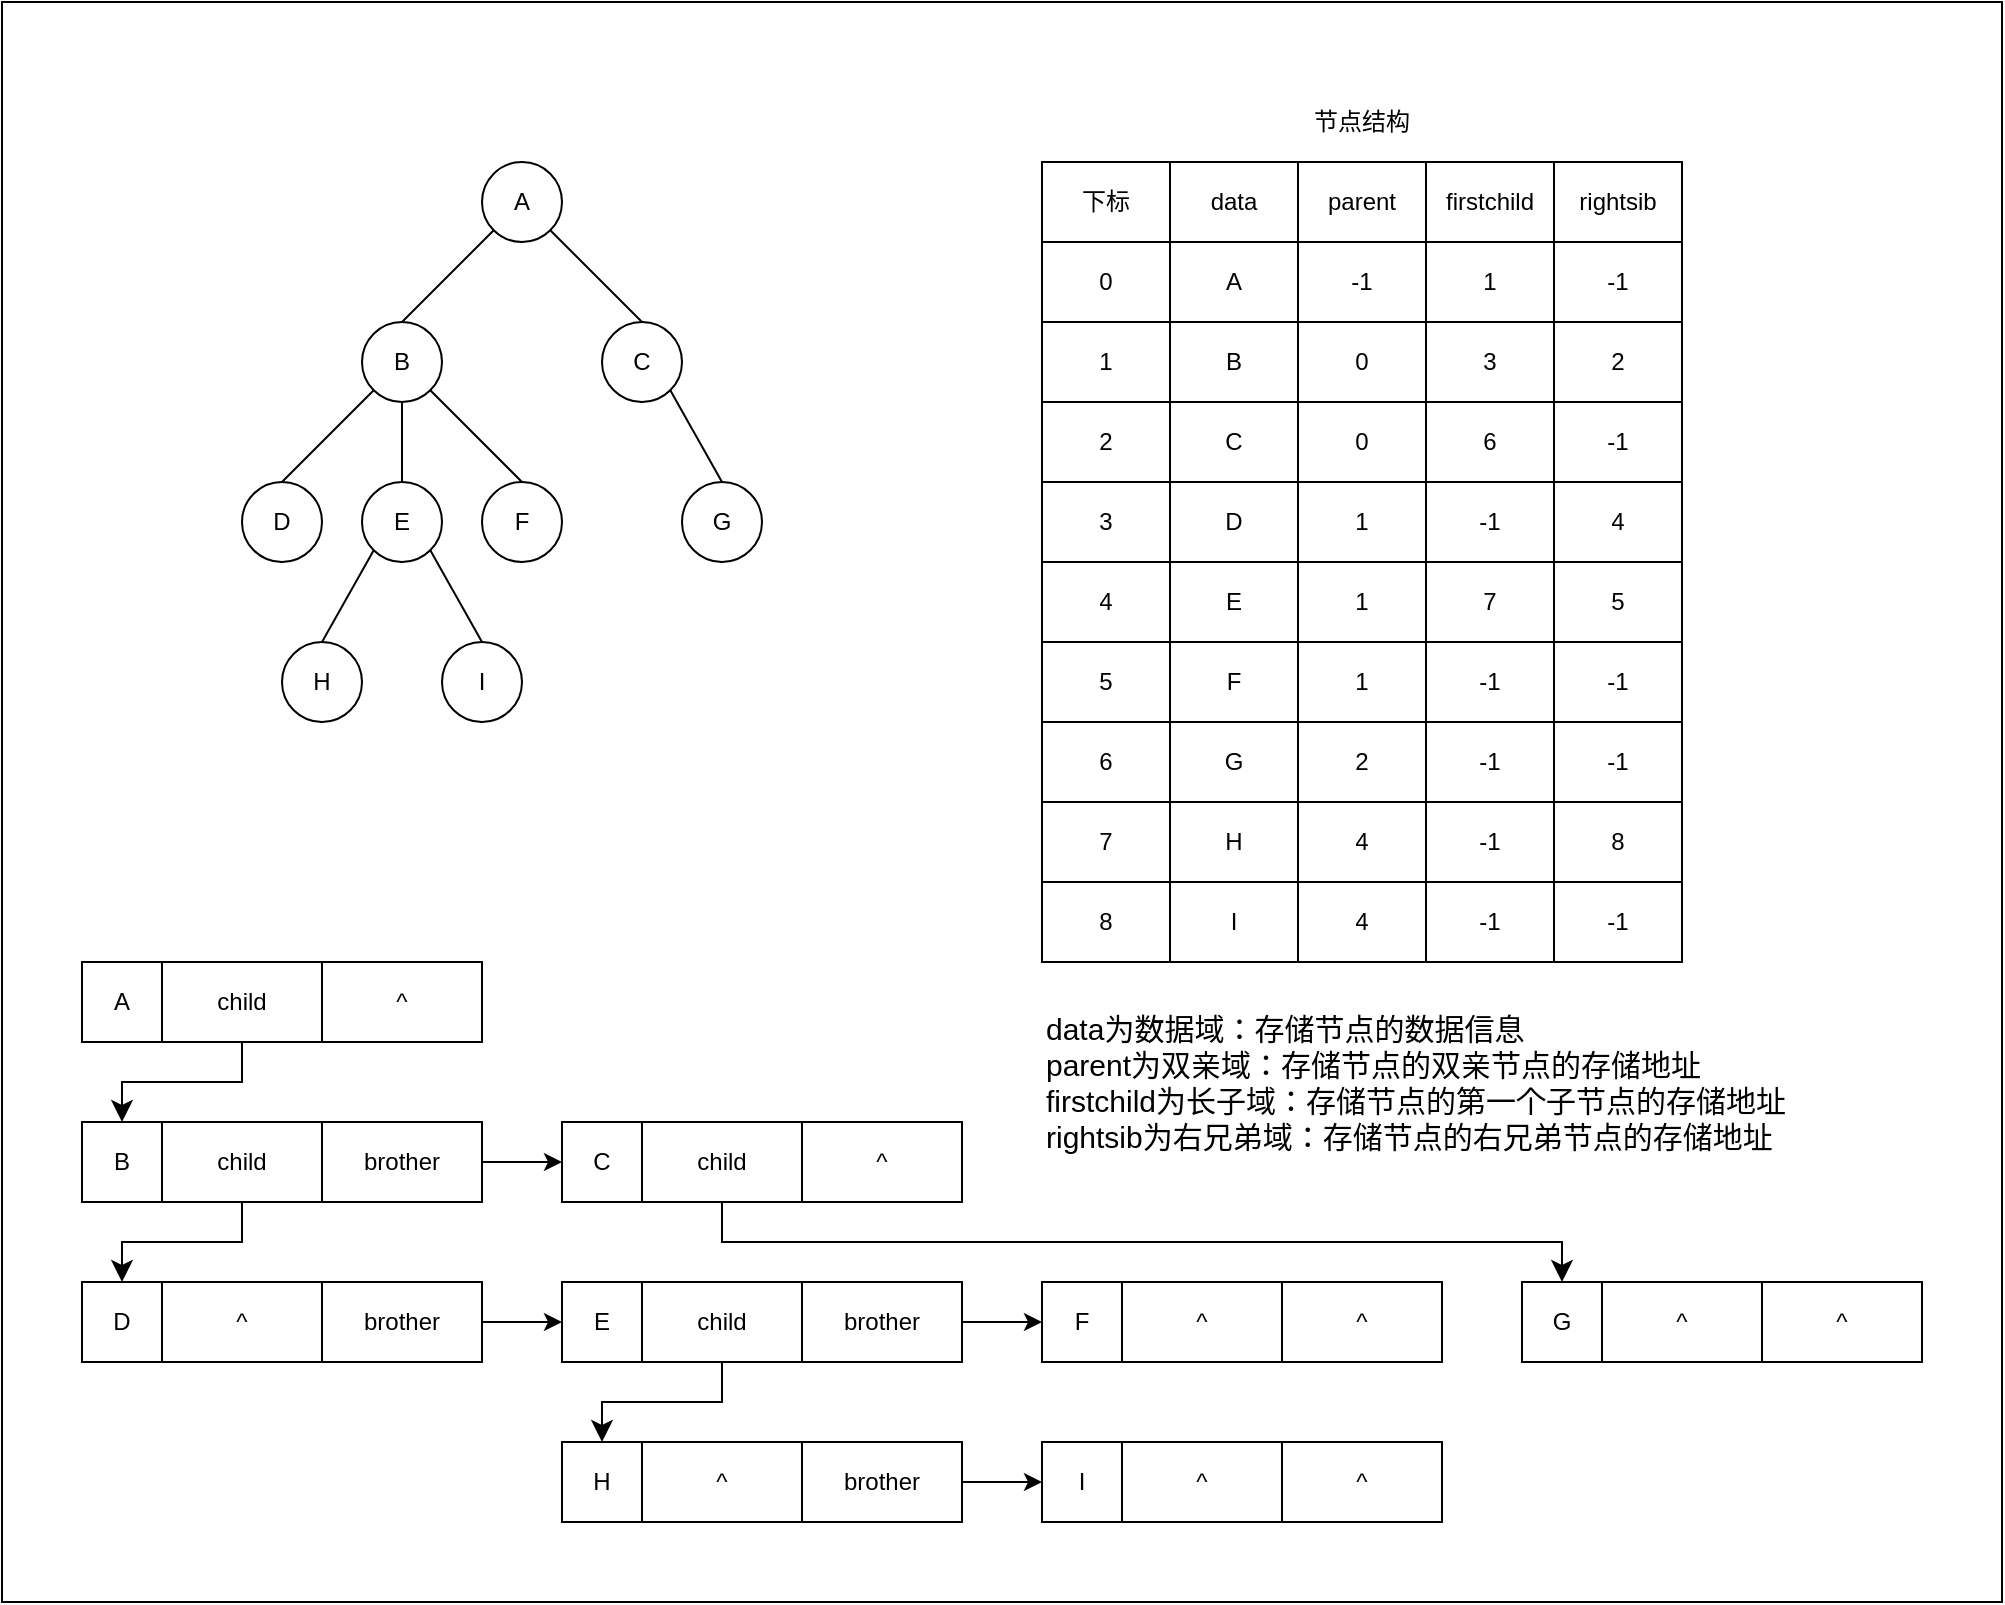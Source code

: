 <mxfile>
    <diagram id="U64DiW6BehQ8CNbcNM8x" name="第 1 页">
        <mxGraphModel dx="1379" dy="964" grid="1" gridSize="10" guides="1" tooltips="1" connect="1" arrows="1" fold="1" page="1" pageScale="1" pageWidth="1169" pageHeight="827" math="0" shadow="0">
            <root>
                <mxCell id="0"/>
                <mxCell id="1" parent="0"/>
                <mxCell id="193" value="" style="rounded=0;whiteSpace=wrap;html=1;fontSize=15;" vertex="1" parent="1">
                    <mxGeometry x="40" y="40" width="1000" height="800" as="geometry"/>
                </mxCell>
                <mxCell id="2" value="A" style="ellipse;whiteSpace=wrap;html=1;aspect=fixed;" vertex="1" parent="1">
                    <mxGeometry x="280" y="120" width="40" height="40" as="geometry"/>
                </mxCell>
                <mxCell id="3" value="B" style="ellipse;whiteSpace=wrap;html=1;aspect=fixed;" vertex="1" parent="1">
                    <mxGeometry x="220" y="200" width="40" height="40" as="geometry"/>
                </mxCell>
                <mxCell id="4" value="C" style="ellipse;whiteSpace=wrap;html=1;aspect=fixed;" vertex="1" parent="1">
                    <mxGeometry x="340" y="200" width="40" height="40" as="geometry"/>
                </mxCell>
                <mxCell id="5" value="G" style="ellipse;whiteSpace=wrap;html=1;aspect=fixed;" vertex="1" parent="1">
                    <mxGeometry x="380" y="280" width="40" height="40" as="geometry"/>
                </mxCell>
                <mxCell id="6" value="D" style="ellipse;whiteSpace=wrap;html=1;aspect=fixed;" vertex="1" parent="1">
                    <mxGeometry x="160" y="280" width="40" height="40" as="geometry"/>
                </mxCell>
                <mxCell id="7" value="E" style="ellipse;whiteSpace=wrap;html=1;aspect=fixed;" vertex="1" parent="1">
                    <mxGeometry x="220" y="280" width="40" height="40" as="geometry"/>
                </mxCell>
                <mxCell id="8" value="F" style="ellipse;whiteSpace=wrap;html=1;aspect=fixed;" vertex="1" parent="1">
                    <mxGeometry x="280" y="280" width="40" height="40" as="geometry"/>
                </mxCell>
                <mxCell id="9" value="H" style="ellipse;whiteSpace=wrap;html=1;aspect=fixed;" vertex="1" parent="1">
                    <mxGeometry x="180" y="360" width="40" height="40" as="geometry"/>
                </mxCell>
                <mxCell id="10" value="I" style="ellipse;whiteSpace=wrap;html=1;aspect=fixed;" vertex="1" parent="1">
                    <mxGeometry x="260" y="360" width="40" height="40" as="geometry"/>
                </mxCell>
                <mxCell id="11" value="" style="endArrow=none;html=1;entryX=0;entryY=1;entryDx=0;entryDy=0;exitX=0.5;exitY=0;exitDx=0;exitDy=0;" edge="1" parent="1" source="3" target="2">
                    <mxGeometry width="50" height="50" relative="1" as="geometry">
                        <mxPoint x="160" y="230" as="sourcePoint"/>
                        <mxPoint x="210" y="180" as="targetPoint"/>
                    </mxGeometry>
                </mxCell>
                <mxCell id="12" value="" style="endArrow=none;html=1;entryX=1;entryY=1;entryDx=0;entryDy=0;exitX=0.5;exitY=0;exitDx=0;exitDy=0;" edge="1" parent="1" source="4" target="2">
                    <mxGeometry width="50" height="50" relative="1" as="geometry">
                        <mxPoint x="400" y="240" as="sourcePoint"/>
                        <mxPoint x="450" y="190" as="targetPoint"/>
                    </mxGeometry>
                </mxCell>
                <mxCell id="13" value="" style="endArrow=none;html=1;entryX=0;entryY=1;entryDx=0;entryDy=0;exitX=0.5;exitY=0;exitDx=0;exitDy=0;" edge="1" parent="1" source="6" target="3">
                    <mxGeometry width="50" height="50" relative="1" as="geometry">
                        <mxPoint x="130" y="300" as="sourcePoint"/>
                        <mxPoint x="180" y="250" as="targetPoint"/>
                    </mxGeometry>
                </mxCell>
                <mxCell id="14" value="" style="endArrow=none;html=1;entryX=1;entryY=1;entryDx=0;entryDy=0;exitX=0.5;exitY=0;exitDx=0;exitDy=0;" edge="1" parent="1" source="8" target="3">
                    <mxGeometry width="50" height="50" relative="1" as="geometry">
                        <mxPoint x="360" y="450" as="sourcePoint"/>
                        <mxPoint x="410" y="400" as="targetPoint"/>
                    </mxGeometry>
                </mxCell>
                <mxCell id="15" value="" style="endArrow=none;html=1;entryX=0.5;entryY=1;entryDx=0;entryDy=0;exitX=0.5;exitY=0;exitDx=0;exitDy=0;" edge="1" parent="1" source="7" target="3">
                    <mxGeometry width="50" height="50" relative="1" as="geometry">
                        <mxPoint x="140" y="450" as="sourcePoint"/>
                        <mxPoint x="190" y="400" as="targetPoint"/>
                    </mxGeometry>
                </mxCell>
                <mxCell id="16" value="" style="endArrow=none;html=1;entryX=1;entryY=1;entryDx=0;entryDy=0;exitX=0.5;exitY=0;exitDx=0;exitDy=0;" edge="1" parent="1" source="5" target="4">
                    <mxGeometry width="50" height="50" relative="1" as="geometry">
                        <mxPoint x="390" y="440" as="sourcePoint"/>
                        <mxPoint x="440" y="390" as="targetPoint"/>
                    </mxGeometry>
                </mxCell>
                <mxCell id="17" value="" style="endArrow=none;html=1;entryX=0;entryY=1;entryDx=0;entryDy=0;exitX=0.5;exitY=0;exitDx=0;exitDy=0;" edge="1" parent="1" source="9" target="7">
                    <mxGeometry width="50" height="50" relative="1" as="geometry">
                        <mxPoint x="150" y="500" as="sourcePoint"/>
                        <mxPoint x="200" y="450" as="targetPoint"/>
                    </mxGeometry>
                </mxCell>
                <mxCell id="18" value="" style="endArrow=none;html=1;entryX=1;entryY=1;entryDx=0;entryDy=0;exitX=0.5;exitY=0;exitDx=0;exitDy=0;" edge="1" parent="1" source="10" target="7">
                    <mxGeometry width="50" height="50" relative="1" as="geometry">
                        <mxPoint x="280" y="470" as="sourcePoint"/>
                        <mxPoint x="330" y="420" as="targetPoint"/>
                    </mxGeometry>
                </mxCell>
                <mxCell id="22" value="" style="group" vertex="1" connectable="0" parent="1">
                    <mxGeometry x="80" y="520" width="200" height="40" as="geometry"/>
                </mxCell>
                <mxCell id="19" value="A" style="whiteSpace=wrap;html=1;aspect=fixed;" vertex="1" parent="22">
                    <mxGeometry width="40" height="40" as="geometry"/>
                </mxCell>
                <mxCell id="20" value="child" style="rounded=0;whiteSpace=wrap;html=1;" vertex="1" parent="22">
                    <mxGeometry x="40" width="80" height="40" as="geometry"/>
                </mxCell>
                <mxCell id="21" value="^" style="rounded=0;whiteSpace=wrap;html=1;" vertex="1" parent="22">
                    <mxGeometry x="120" width="80" height="40" as="geometry"/>
                </mxCell>
                <mxCell id="55" value="" style="group" vertex="1" connectable="0" parent="1">
                    <mxGeometry x="80" y="600" width="200" height="40" as="geometry"/>
                </mxCell>
                <mxCell id="56" value="B" style="whiteSpace=wrap;html=1;aspect=fixed;" vertex="1" parent="55">
                    <mxGeometry width="40" height="40" as="geometry"/>
                </mxCell>
                <mxCell id="57" value="child" style="rounded=0;whiteSpace=wrap;html=1;" vertex="1" parent="55">
                    <mxGeometry x="40" width="80" height="40" as="geometry"/>
                </mxCell>
                <mxCell id="58" value="brother" style="rounded=0;whiteSpace=wrap;html=1;" vertex="1" parent="55">
                    <mxGeometry x="120" width="80" height="40" as="geometry"/>
                </mxCell>
                <mxCell id="59" value="" style="group" vertex="1" connectable="0" parent="1">
                    <mxGeometry x="80" y="680" width="200" height="40" as="geometry"/>
                </mxCell>
                <mxCell id="60" value="D" style="whiteSpace=wrap;html=1;aspect=fixed;" vertex="1" parent="59">
                    <mxGeometry width="40" height="40" as="geometry"/>
                </mxCell>
                <mxCell id="61" value="^" style="rounded=0;whiteSpace=wrap;html=1;" vertex="1" parent="59">
                    <mxGeometry x="40" width="80" height="40" as="geometry"/>
                </mxCell>
                <mxCell id="62" value="brother" style="rounded=0;whiteSpace=wrap;html=1;" vertex="1" parent="59">
                    <mxGeometry x="120" width="80" height="40" as="geometry"/>
                </mxCell>
                <mxCell id="63" value="" style="group" vertex="1" connectable="0" parent="1">
                    <mxGeometry x="320" y="600" width="200" height="40" as="geometry"/>
                </mxCell>
                <mxCell id="64" value="C" style="whiteSpace=wrap;html=1;aspect=fixed;" vertex="1" parent="63">
                    <mxGeometry width="40" height="40" as="geometry"/>
                </mxCell>
                <mxCell id="65" value="child" style="rounded=0;whiteSpace=wrap;html=1;" vertex="1" parent="63">
                    <mxGeometry x="40" width="80" height="40" as="geometry"/>
                </mxCell>
                <mxCell id="66" value="^" style="rounded=0;whiteSpace=wrap;html=1;" vertex="1" parent="63">
                    <mxGeometry x="120" width="80" height="40" as="geometry"/>
                </mxCell>
                <mxCell id="67" value="" style="group" vertex="1" connectable="0" parent="1">
                    <mxGeometry x="320" y="680" width="200" height="40" as="geometry"/>
                </mxCell>
                <mxCell id="68" value="E" style="whiteSpace=wrap;html=1;aspect=fixed;" vertex="1" parent="67">
                    <mxGeometry width="40" height="40" as="geometry"/>
                </mxCell>
                <mxCell id="69" value="child" style="rounded=0;whiteSpace=wrap;html=1;" vertex="1" parent="67">
                    <mxGeometry x="40" width="80" height="40" as="geometry"/>
                </mxCell>
                <mxCell id="70" value="brother" style="rounded=0;whiteSpace=wrap;html=1;" vertex="1" parent="67">
                    <mxGeometry x="120" width="80" height="40" as="geometry"/>
                </mxCell>
                <mxCell id="71" value="" style="group" vertex="1" connectable="0" parent="1">
                    <mxGeometry x="320" y="760" width="200" height="40" as="geometry"/>
                </mxCell>
                <mxCell id="72" value="H" style="whiteSpace=wrap;html=1;aspect=fixed;" vertex="1" parent="71">
                    <mxGeometry width="40" height="40" as="geometry"/>
                </mxCell>
                <mxCell id="73" value="^" style="rounded=0;whiteSpace=wrap;html=1;" vertex="1" parent="71">
                    <mxGeometry x="40" width="80" height="40" as="geometry"/>
                </mxCell>
                <mxCell id="74" value="brother" style="rounded=0;whiteSpace=wrap;html=1;" vertex="1" parent="71">
                    <mxGeometry x="120" width="80" height="40" as="geometry"/>
                </mxCell>
                <mxCell id="75" value="" style="group" vertex="1" connectable="0" parent="1">
                    <mxGeometry x="560" y="680" width="200" height="40" as="geometry"/>
                </mxCell>
                <mxCell id="76" value="F" style="whiteSpace=wrap;html=1;aspect=fixed;" vertex="1" parent="75">
                    <mxGeometry width="40" height="40" as="geometry"/>
                </mxCell>
                <mxCell id="77" value="^" style="rounded=0;whiteSpace=wrap;html=1;" vertex="1" parent="75">
                    <mxGeometry x="40" width="80" height="40" as="geometry"/>
                </mxCell>
                <mxCell id="78" value="^" style="rounded=0;whiteSpace=wrap;html=1;" vertex="1" parent="75">
                    <mxGeometry x="120" width="80" height="40" as="geometry"/>
                </mxCell>
                <mxCell id="79" value="" style="group" vertex="1" connectable="0" parent="1">
                    <mxGeometry x="560" y="760" width="200" height="40" as="geometry"/>
                </mxCell>
                <mxCell id="80" value="I" style="whiteSpace=wrap;html=1;aspect=fixed;" vertex="1" parent="79">
                    <mxGeometry width="40" height="40" as="geometry"/>
                </mxCell>
                <mxCell id="81" value="^" style="rounded=0;whiteSpace=wrap;html=1;" vertex="1" parent="79">
                    <mxGeometry x="40" width="80" height="40" as="geometry"/>
                </mxCell>
                <mxCell id="82" value="^" style="rounded=0;whiteSpace=wrap;html=1;" vertex="1" parent="79">
                    <mxGeometry x="120" width="80" height="40" as="geometry"/>
                </mxCell>
                <mxCell id="83" value="" style="group" vertex="1" connectable="0" parent="1">
                    <mxGeometry x="800" y="680" width="200" height="40" as="geometry"/>
                </mxCell>
                <mxCell id="84" value="G" style="whiteSpace=wrap;html=1;aspect=fixed;" vertex="1" parent="83">
                    <mxGeometry width="40" height="40" as="geometry"/>
                </mxCell>
                <mxCell id="85" value="^" style="rounded=0;whiteSpace=wrap;html=1;" vertex="1" parent="83">
                    <mxGeometry x="40" width="80" height="40" as="geometry"/>
                </mxCell>
                <mxCell id="86" value="^" style="rounded=0;whiteSpace=wrap;html=1;" vertex="1" parent="83">
                    <mxGeometry x="120" width="80" height="40" as="geometry"/>
                </mxCell>
                <mxCell id="89" value="" style="endArrow=classic;html=1;exitX=1;exitY=0.5;exitDx=0;exitDy=0;entryX=0;entryY=0.5;entryDx=0;entryDy=0;" edge="1" parent="1" source="58" target="64">
                    <mxGeometry width="50" height="50" relative="1" as="geometry">
                        <mxPoint x="230" y="880" as="sourcePoint"/>
                        <mxPoint x="280" y="830" as="targetPoint"/>
                    </mxGeometry>
                </mxCell>
                <mxCell id="90" value="" style="endArrow=classic;html=1;exitX=1;exitY=0.5;exitDx=0;exitDy=0;entryX=0;entryY=0.5;entryDx=0;entryDy=0;" edge="1" parent="1" source="62" target="68">
                    <mxGeometry width="50" height="50" relative="1" as="geometry">
                        <mxPoint x="250" y="840" as="sourcePoint"/>
                        <mxPoint x="300" y="790" as="targetPoint"/>
                    </mxGeometry>
                </mxCell>
                <mxCell id="93" value="" style="endArrow=classic;html=1;exitX=1;exitY=0.5;exitDx=0;exitDy=0;entryX=0;entryY=0.5;entryDx=0;entryDy=0;" edge="1" parent="1" source="74" target="80">
                    <mxGeometry width="50" height="50" relative="1" as="geometry">
                        <mxPoint x="530" y="900" as="sourcePoint"/>
                        <mxPoint x="580" y="850" as="targetPoint"/>
                    </mxGeometry>
                </mxCell>
                <mxCell id="94" value="" style="edgeStyle=elbowEdgeStyle;elbow=vertical;endArrow=classic;html=1;curved=0;rounded=0;endSize=8;startSize=8;exitX=0.5;exitY=1;exitDx=0;exitDy=0;entryX=0.5;entryY=0;entryDx=0;entryDy=0;" edge="1" parent="1" source="65" target="84">
                    <mxGeometry width="50" height="50" relative="1" as="geometry">
                        <mxPoint x="580" y="580" as="sourcePoint"/>
                        <mxPoint x="630" y="530" as="targetPoint"/>
                        <Array as="points">
                            <mxPoint x="640" y="660"/>
                            <mxPoint x="760" y="670"/>
                            <mxPoint x="570" y="660"/>
                            <mxPoint x="510" y="660"/>
                        </Array>
                    </mxGeometry>
                </mxCell>
                <mxCell id="95" value="" style="edgeStyle=elbowEdgeStyle;elbow=vertical;endArrow=classic;html=1;curved=0;rounded=0;endSize=8;startSize=8;exitX=0.5;exitY=1;exitDx=0;exitDy=0;entryX=0.5;entryY=0;entryDx=0;entryDy=0;" edge="1" parent="1" source="20" target="56">
                    <mxGeometry width="50" height="50" relative="1" as="geometry">
                        <mxPoint x="130" y="500" as="sourcePoint"/>
                        <mxPoint x="180" y="450" as="targetPoint"/>
                        <Array as="points">
                            <mxPoint x="160" y="580"/>
                        </Array>
                    </mxGeometry>
                </mxCell>
                <mxCell id="96" value="" style="edgeStyle=elbowEdgeStyle;elbow=vertical;endArrow=classic;html=1;curved=0;rounded=0;endSize=8;startSize=8;exitX=0.5;exitY=1;exitDx=0;exitDy=0;entryX=0.5;entryY=0;entryDx=0;entryDy=0;" edge="1" parent="1">
                    <mxGeometry width="50" height="50" relative="1" as="geometry">
                        <mxPoint x="160" y="640" as="sourcePoint"/>
                        <mxPoint x="100" y="680" as="targetPoint"/>
                        <Array as="points">
                            <mxPoint x="160" y="660"/>
                        </Array>
                    </mxGeometry>
                </mxCell>
                <mxCell id="98" value="" style="edgeStyle=elbowEdgeStyle;elbow=vertical;endArrow=classic;html=1;curved=0;rounded=0;endSize=8;startSize=8;exitX=0.5;exitY=1;exitDx=0;exitDy=0;entryX=0.5;entryY=0;entryDx=0;entryDy=0;" edge="1" parent="1">
                    <mxGeometry width="50" height="50" relative="1" as="geometry">
                        <mxPoint x="400" y="720" as="sourcePoint"/>
                        <mxPoint x="340" y="760" as="targetPoint"/>
                        <Array as="points">
                            <mxPoint x="400" y="740"/>
                        </Array>
                    </mxGeometry>
                </mxCell>
                <mxCell id="99" value="" style="endArrow=classic;html=1;exitX=1;exitY=0.5;exitDx=0;exitDy=0;entryX=0;entryY=0.5;entryDx=0;entryDy=0;" edge="1" parent="1" source="70" target="76">
                    <mxGeometry width="50" height="50" relative="1" as="geometry">
                        <mxPoint x="550" y="910" as="sourcePoint"/>
                        <mxPoint x="600" y="860" as="targetPoint"/>
                    </mxGeometry>
                </mxCell>
                <mxCell id="128" value="" style="shape=table;startSize=0;container=1;collapsible=0;childLayout=tableLayout;" vertex="1" parent="1">
                    <mxGeometry x="560" y="120" width="320" height="400" as="geometry"/>
                </mxCell>
                <mxCell id="129" value="" style="shape=tableRow;horizontal=0;startSize=0;swimlaneHead=0;swimlaneBody=0;top=0;left=0;bottom=0;right=0;collapsible=0;dropTarget=0;fillColor=none;points=[[0,0.5],[1,0.5]];portConstraint=eastwest;" vertex="1" parent="128">
                    <mxGeometry width="320" height="40" as="geometry"/>
                </mxCell>
                <mxCell id="130" value="下标" style="shape=partialRectangle;html=1;whiteSpace=wrap;connectable=0;overflow=hidden;fillColor=none;top=0;left=0;bottom=0;right=0;pointerEvents=1;" vertex="1" parent="129">
                    <mxGeometry width="64" height="40" as="geometry">
                        <mxRectangle width="64" height="40" as="alternateBounds"/>
                    </mxGeometry>
                </mxCell>
                <mxCell id="131" value="data" style="shape=partialRectangle;html=1;whiteSpace=wrap;connectable=0;overflow=hidden;fillColor=none;top=0;left=0;bottom=0;right=0;pointerEvents=1;" vertex="1" parent="129">
                    <mxGeometry x="64" width="64" height="40" as="geometry">
                        <mxRectangle width="64" height="40" as="alternateBounds"/>
                    </mxGeometry>
                </mxCell>
                <mxCell id="132" value="parent" style="shape=partialRectangle;html=1;whiteSpace=wrap;connectable=0;overflow=hidden;fillColor=none;top=0;left=0;bottom=0;right=0;pointerEvents=1;" vertex="1" parent="129">
                    <mxGeometry x="128" width="64" height="40" as="geometry">
                        <mxRectangle width="64" height="40" as="alternateBounds"/>
                    </mxGeometry>
                </mxCell>
                <mxCell id="133" value="firstchild" style="shape=partialRectangle;html=1;whiteSpace=wrap;connectable=0;overflow=hidden;fillColor=none;top=0;left=0;bottom=0;right=0;pointerEvents=1;" vertex="1" parent="129">
                    <mxGeometry x="192" width="64" height="40" as="geometry">
                        <mxRectangle width="64" height="40" as="alternateBounds"/>
                    </mxGeometry>
                </mxCell>
                <mxCell id="179" value="rightsib" style="shape=partialRectangle;html=1;whiteSpace=wrap;connectable=0;overflow=hidden;fillColor=none;top=0;left=0;bottom=0;right=0;pointerEvents=1;" vertex="1" parent="129">
                    <mxGeometry x="256" width="64" height="40" as="geometry">
                        <mxRectangle width="64" height="40" as="alternateBounds"/>
                    </mxGeometry>
                </mxCell>
                <mxCell id="134" value="" style="shape=tableRow;horizontal=0;startSize=0;swimlaneHead=0;swimlaneBody=0;top=0;left=0;bottom=0;right=0;collapsible=0;dropTarget=0;fillColor=none;points=[[0,0.5],[1,0.5]];portConstraint=eastwest;" vertex="1" parent="128">
                    <mxGeometry y="40" width="320" height="40" as="geometry"/>
                </mxCell>
                <mxCell id="135" value="0" style="shape=partialRectangle;html=1;whiteSpace=wrap;connectable=0;overflow=hidden;fillColor=none;top=0;left=0;bottom=0;right=0;pointerEvents=1;" vertex="1" parent="134">
                    <mxGeometry width="64" height="40" as="geometry">
                        <mxRectangle width="64" height="40" as="alternateBounds"/>
                    </mxGeometry>
                </mxCell>
                <mxCell id="136" value="A" style="shape=partialRectangle;html=1;whiteSpace=wrap;connectable=0;overflow=hidden;fillColor=none;top=0;left=0;bottom=0;right=0;pointerEvents=1;" vertex="1" parent="134">
                    <mxGeometry x="64" width="64" height="40" as="geometry">
                        <mxRectangle width="64" height="40" as="alternateBounds"/>
                    </mxGeometry>
                </mxCell>
                <mxCell id="137" value="-1" style="shape=partialRectangle;html=1;whiteSpace=wrap;connectable=0;overflow=hidden;fillColor=none;top=0;left=0;bottom=0;right=0;pointerEvents=1;" vertex="1" parent="134">
                    <mxGeometry x="128" width="64" height="40" as="geometry">
                        <mxRectangle width="64" height="40" as="alternateBounds"/>
                    </mxGeometry>
                </mxCell>
                <mxCell id="138" value="1" style="shape=partialRectangle;html=1;whiteSpace=wrap;connectable=0;overflow=hidden;fillColor=none;top=0;left=0;bottom=0;right=0;pointerEvents=1;" vertex="1" parent="134">
                    <mxGeometry x="192" width="64" height="40" as="geometry">
                        <mxRectangle width="64" height="40" as="alternateBounds"/>
                    </mxGeometry>
                </mxCell>
                <mxCell id="180" value="-1" style="shape=partialRectangle;html=1;whiteSpace=wrap;connectable=0;overflow=hidden;fillColor=none;top=0;left=0;bottom=0;right=0;pointerEvents=1;" vertex="1" parent="134">
                    <mxGeometry x="256" width="64" height="40" as="geometry">
                        <mxRectangle width="64" height="40" as="alternateBounds"/>
                    </mxGeometry>
                </mxCell>
                <mxCell id="139" value="" style="shape=tableRow;horizontal=0;startSize=0;swimlaneHead=0;swimlaneBody=0;top=0;left=0;bottom=0;right=0;collapsible=0;dropTarget=0;fillColor=none;points=[[0,0.5],[1,0.5]];portConstraint=eastwest;" vertex="1" parent="128">
                    <mxGeometry y="80" width="320" height="40" as="geometry"/>
                </mxCell>
                <mxCell id="140" value="1" style="shape=partialRectangle;html=1;whiteSpace=wrap;connectable=0;overflow=hidden;fillColor=none;top=0;left=0;bottom=0;right=0;pointerEvents=1;" vertex="1" parent="139">
                    <mxGeometry width="64" height="40" as="geometry">
                        <mxRectangle width="64" height="40" as="alternateBounds"/>
                    </mxGeometry>
                </mxCell>
                <mxCell id="141" value="B" style="shape=partialRectangle;html=1;whiteSpace=wrap;connectable=0;overflow=hidden;fillColor=none;top=0;left=0;bottom=0;right=0;pointerEvents=1;" vertex="1" parent="139">
                    <mxGeometry x="64" width="64" height="40" as="geometry">
                        <mxRectangle width="64" height="40" as="alternateBounds"/>
                    </mxGeometry>
                </mxCell>
                <mxCell id="142" value="0" style="shape=partialRectangle;html=1;whiteSpace=wrap;connectable=0;overflow=hidden;fillColor=none;top=0;left=0;bottom=0;right=0;pointerEvents=1;" vertex="1" parent="139">
                    <mxGeometry x="128" width="64" height="40" as="geometry">
                        <mxRectangle width="64" height="40" as="alternateBounds"/>
                    </mxGeometry>
                </mxCell>
                <mxCell id="143" value="3" style="shape=partialRectangle;html=1;whiteSpace=wrap;connectable=0;overflow=hidden;fillColor=none;top=0;left=0;bottom=0;right=0;pointerEvents=1;" vertex="1" parent="139">
                    <mxGeometry x="192" width="64" height="40" as="geometry">
                        <mxRectangle width="64" height="40" as="alternateBounds"/>
                    </mxGeometry>
                </mxCell>
                <mxCell id="181" value="2" style="shape=partialRectangle;html=1;whiteSpace=wrap;connectable=0;overflow=hidden;fillColor=none;top=0;left=0;bottom=0;right=0;pointerEvents=1;" vertex="1" parent="139">
                    <mxGeometry x="256" width="64" height="40" as="geometry">
                        <mxRectangle width="64" height="40" as="alternateBounds"/>
                    </mxGeometry>
                </mxCell>
                <mxCell id="144" value="" style="shape=tableRow;horizontal=0;startSize=0;swimlaneHead=0;swimlaneBody=0;top=0;left=0;bottom=0;right=0;collapsible=0;dropTarget=0;fillColor=none;points=[[0,0.5],[1,0.5]];portConstraint=eastwest;" vertex="1" parent="128">
                    <mxGeometry y="120" width="320" height="40" as="geometry"/>
                </mxCell>
                <mxCell id="145" value="2" style="shape=partialRectangle;html=1;whiteSpace=wrap;connectable=0;overflow=hidden;fillColor=none;top=0;left=0;bottom=0;right=0;pointerEvents=1;" vertex="1" parent="144">
                    <mxGeometry width="64" height="40" as="geometry">
                        <mxRectangle width="64" height="40" as="alternateBounds"/>
                    </mxGeometry>
                </mxCell>
                <mxCell id="146" value="C" style="shape=partialRectangle;html=1;whiteSpace=wrap;connectable=0;overflow=hidden;fillColor=none;top=0;left=0;bottom=0;right=0;pointerEvents=1;" vertex="1" parent="144">
                    <mxGeometry x="64" width="64" height="40" as="geometry">
                        <mxRectangle width="64" height="40" as="alternateBounds"/>
                    </mxGeometry>
                </mxCell>
                <mxCell id="147" value="0" style="shape=partialRectangle;html=1;whiteSpace=wrap;connectable=0;overflow=hidden;fillColor=none;top=0;left=0;bottom=0;right=0;pointerEvents=1;" vertex="1" parent="144">
                    <mxGeometry x="128" width="64" height="40" as="geometry">
                        <mxRectangle width="64" height="40" as="alternateBounds"/>
                    </mxGeometry>
                </mxCell>
                <mxCell id="148" value="6" style="shape=partialRectangle;html=1;whiteSpace=wrap;connectable=0;overflow=hidden;fillColor=none;top=0;left=0;bottom=0;right=0;pointerEvents=1;" vertex="1" parent="144">
                    <mxGeometry x="192" width="64" height="40" as="geometry">
                        <mxRectangle width="64" height="40" as="alternateBounds"/>
                    </mxGeometry>
                </mxCell>
                <mxCell id="182" value="-1" style="shape=partialRectangle;html=1;whiteSpace=wrap;connectable=0;overflow=hidden;fillColor=none;top=0;left=0;bottom=0;right=0;pointerEvents=1;" vertex="1" parent="144">
                    <mxGeometry x="256" width="64" height="40" as="geometry">
                        <mxRectangle width="64" height="40" as="alternateBounds"/>
                    </mxGeometry>
                </mxCell>
                <mxCell id="149" value="" style="shape=tableRow;horizontal=0;startSize=0;swimlaneHead=0;swimlaneBody=0;top=0;left=0;bottom=0;right=0;collapsible=0;dropTarget=0;fillColor=none;points=[[0,0.5],[1,0.5]];portConstraint=eastwest;" vertex="1" parent="128">
                    <mxGeometry y="160" width="320" height="40" as="geometry"/>
                </mxCell>
                <mxCell id="150" value="3" style="shape=partialRectangle;html=1;whiteSpace=wrap;connectable=0;overflow=hidden;fillColor=none;top=0;left=0;bottom=0;right=0;pointerEvents=1;" vertex="1" parent="149">
                    <mxGeometry width="64" height="40" as="geometry">
                        <mxRectangle width="64" height="40" as="alternateBounds"/>
                    </mxGeometry>
                </mxCell>
                <mxCell id="151" value="D" style="shape=partialRectangle;html=1;whiteSpace=wrap;connectable=0;overflow=hidden;fillColor=none;top=0;left=0;bottom=0;right=0;pointerEvents=1;" vertex="1" parent="149">
                    <mxGeometry x="64" width="64" height="40" as="geometry">
                        <mxRectangle width="64" height="40" as="alternateBounds"/>
                    </mxGeometry>
                </mxCell>
                <mxCell id="152" value="1" style="shape=partialRectangle;html=1;whiteSpace=wrap;connectable=0;overflow=hidden;fillColor=none;top=0;left=0;bottom=0;right=0;pointerEvents=1;" vertex="1" parent="149">
                    <mxGeometry x="128" width="64" height="40" as="geometry">
                        <mxRectangle width="64" height="40" as="alternateBounds"/>
                    </mxGeometry>
                </mxCell>
                <mxCell id="153" value="-1" style="shape=partialRectangle;html=1;whiteSpace=wrap;connectable=0;overflow=hidden;fillColor=none;top=0;left=0;bottom=0;right=0;pointerEvents=1;" vertex="1" parent="149">
                    <mxGeometry x="192" width="64" height="40" as="geometry">
                        <mxRectangle width="64" height="40" as="alternateBounds"/>
                    </mxGeometry>
                </mxCell>
                <mxCell id="183" value="4" style="shape=partialRectangle;html=1;whiteSpace=wrap;connectable=0;overflow=hidden;fillColor=none;top=0;left=0;bottom=0;right=0;pointerEvents=1;" vertex="1" parent="149">
                    <mxGeometry x="256" width="64" height="40" as="geometry">
                        <mxRectangle width="64" height="40" as="alternateBounds"/>
                    </mxGeometry>
                </mxCell>
                <mxCell id="154" value="" style="shape=tableRow;horizontal=0;startSize=0;swimlaneHead=0;swimlaneBody=0;top=0;left=0;bottom=0;right=0;collapsible=0;dropTarget=0;fillColor=none;points=[[0,0.5],[1,0.5]];portConstraint=eastwest;" vertex="1" parent="128">
                    <mxGeometry y="200" width="320" height="40" as="geometry"/>
                </mxCell>
                <mxCell id="155" value="4" style="shape=partialRectangle;html=1;whiteSpace=wrap;connectable=0;overflow=hidden;fillColor=none;top=0;left=0;bottom=0;right=0;pointerEvents=1;" vertex="1" parent="154">
                    <mxGeometry width="64" height="40" as="geometry">
                        <mxRectangle width="64" height="40" as="alternateBounds"/>
                    </mxGeometry>
                </mxCell>
                <mxCell id="156" value="E" style="shape=partialRectangle;html=1;whiteSpace=wrap;connectable=0;overflow=hidden;fillColor=none;top=0;left=0;bottom=0;right=0;pointerEvents=1;" vertex="1" parent="154">
                    <mxGeometry x="64" width="64" height="40" as="geometry">
                        <mxRectangle width="64" height="40" as="alternateBounds"/>
                    </mxGeometry>
                </mxCell>
                <mxCell id="157" value="1" style="shape=partialRectangle;html=1;whiteSpace=wrap;connectable=0;overflow=hidden;fillColor=none;top=0;left=0;bottom=0;right=0;pointerEvents=1;" vertex="1" parent="154">
                    <mxGeometry x="128" width="64" height="40" as="geometry">
                        <mxRectangle width="64" height="40" as="alternateBounds"/>
                    </mxGeometry>
                </mxCell>
                <mxCell id="158" value="7" style="shape=partialRectangle;html=1;whiteSpace=wrap;connectable=0;overflow=hidden;fillColor=none;top=0;left=0;bottom=0;right=0;pointerEvents=1;" vertex="1" parent="154">
                    <mxGeometry x="192" width="64" height="40" as="geometry">
                        <mxRectangle width="64" height="40" as="alternateBounds"/>
                    </mxGeometry>
                </mxCell>
                <mxCell id="184" value="5" style="shape=partialRectangle;html=1;whiteSpace=wrap;connectable=0;overflow=hidden;fillColor=none;top=0;left=0;bottom=0;right=0;pointerEvents=1;" vertex="1" parent="154">
                    <mxGeometry x="256" width="64" height="40" as="geometry">
                        <mxRectangle width="64" height="40" as="alternateBounds"/>
                    </mxGeometry>
                </mxCell>
                <mxCell id="159" value="" style="shape=tableRow;horizontal=0;startSize=0;swimlaneHead=0;swimlaneBody=0;top=0;left=0;bottom=0;right=0;collapsible=0;dropTarget=0;fillColor=none;points=[[0,0.5],[1,0.5]];portConstraint=eastwest;" vertex="1" parent="128">
                    <mxGeometry y="240" width="320" height="40" as="geometry"/>
                </mxCell>
                <mxCell id="160" value="5" style="shape=partialRectangle;html=1;whiteSpace=wrap;connectable=0;overflow=hidden;fillColor=none;top=0;left=0;bottom=0;right=0;pointerEvents=1;" vertex="1" parent="159">
                    <mxGeometry width="64" height="40" as="geometry">
                        <mxRectangle width="64" height="40" as="alternateBounds"/>
                    </mxGeometry>
                </mxCell>
                <mxCell id="161" value="F" style="shape=partialRectangle;html=1;whiteSpace=wrap;connectable=0;overflow=hidden;fillColor=none;top=0;left=0;bottom=0;right=0;pointerEvents=1;" vertex="1" parent="159">
                    <mxGeometry x="64" width="64" height="40" as="geometry">
                        <mxRectangle width="64" height="40" as="alternateBounds"/>
                    </mxGeometry>
                </mxCell>
                <mxCell id="162" value="1" style="shape=partialRectangle;html=1;whiteSpace=wrap;connectable=0;overflow=hidden;fillColor=none;top=0;left=0;bottom=0;right=0;pointerEvents=1;" vertex="1" parent="159">
                    <mxGeometry x="128" width="64" height="40" as="geometry">
                        <mxRectangle width="64" height="40" as="alternateBounds"/>
                    </mxGeometry>
                </mxCell>
                <mxCell id="163" value="-1" style="shape=partialRectangle;html=1;whiteSpace=wrap;connectable=0;overflow=hidden;fillColor=none;top=0;left=0;bottom=0;right=0;pointerEvents=1;" vertex="1" parent="159">
                    <mxGeometry x="192" width="64" height="40" as="geometry">
                        <mxRectangle width="64" height="40" as="alternateBounds"/>
                    </mxGeometry>
                </mxCell>
                <mxCell id="185" value="-1" style="shape=partialRectangle;html=1;whiteSpace=wrap;connectable=0;overflow=hidden;fillColor=none;top=0;left=0;bottom=0;right=0;pointerEvents=1;" vertex="1" parent="159">
                    <mxGeometry x="256" width="64" height="40" as="geometry">
                        <mxRectangle width="64" height="40" as="alternateBounds"/>
                    </mxGeometry>
                </mxCell>
                <mxCell id="164" value="" style="shape=tableRow;horizontal=0;startSize=0;swimlaneHead=0;swimlaneBody=0;top=0;left=0;bottom=0;right=0;collapsible=0;dropTarget=0;fillColor=none;points=[[0,0.5],[1,0.5]];portConstraint=eastwest;" vertex="1" parent="128">
                    <mxGeometry y="280" width="320" height="40" as="geometry"/>
                </mxCell>
                <mxCell id="165" value="6" style="shape=partialRectangle;html=1;whiteSpace=wrap;connectable=0;overflow=hidden;fillColor=none;top=0;left=0;bottom=0;right=0;pointerEvents=1;" vertex="1" parent="164">
                    <mxGeometry width="64" height="40" as="geometry">
                        <mxRectangle width="64" height="40" as="alternateBounds"/>
                    </mxGeometry>
                </mxCell>
                <mxCell id="166" value="G" style="shape=partialRectangle;html=1;whiteSpace=wrap;connectable=0;overflow=hidden;fillColor=none;top=0;left=0;bottom=0;right=0;pointerEvents=1;" vertex="1" parent="164">
                    <mxGeometry x="64" width="64" height="40" as="geometry">
                        <mxRectangle width="64" height="40" as="alternateBounds"/>
                    </mxGeometry>
                </mxCell>
                <mxCell id="167" value="2" style="shape=partialRectangle;html=1;whiteSpace=wrap;connectable=0;overflow=hidden;fillColor=none;top=0;left=0;bottom=0;right=0;pointerEvents=1;" vertex="1" parent="164">
                    <mxGeometry x="128" width="64" height="40" as="geometry">
                        <mxRectangle width="64" height="40" as="alternateBounds"/>
                    </mxGeometry>
                </mxCell>
                <mxCell id="168" value="-1" style="shape=partialRectangle;html=1;whiteSpace=wrap;connectable=0;overflow=hidden;fillColor=none;top=0;left=0;bottom=0;right=0;pointerEvents=1;" vertex="1" parent="164">
                    <mxGeometry x="192" width="64" height="40" as="geometry">
                        <mxRectangle width="64" height="40" as="alternateBounds"/>
                    </mxGeometry>
                </mxCell>
                <mxCell id="186" value="-1" style="shape=partialRectangle;html=1;whiteSpace=wrap;connectable=0;overflow=hidden;fillColor=none;top=0;left=0;bottom=0;right=0;pointerEvents=1;" vertex="1" parent="164">
                    <mxGeometry x="256" width="64" height="40" as="geometry">
                        <mxRectangle width="64" height="40" as="alternateBounds"/>
                    </mxGeometry>
                </mxCell>
                <mxCell id="169" value="" style="shape=tableRow;horizontal=0;startSize=0;swimlaneHead=0;swimlaneBody=0;top=0;left=0;bottom=0;right=0;collapsible=0;dropTarget=0;fillColor=none;points=[[0,0.5],[1,0.5]];portConstraint=eastwest;" vertex="1" parent="128">
                    <mxGeometry y="320" width="320" height="40" as="geometry"/>
                </mxCell>
                <mxCell id="170" value="7" style="shape=partialRectangle;html=1;whiteSpace=wrap;connectable=0;overflow=hidden;fillColor=none;top=0;left=0;bottom=0;right=0;pointerEvents=1;" vertex="1" parent="169">
                    <mxGeometry width="64" height="40" as="geometry">
                        <mxRectangle width="64" height="40" as="alternateBounds"/>
                    </mxGeometry>
                </mxCell>
                <mxCell id="171" value="H" style="shape=partialRectangle;html=1;whiteSpace=wrap;connectable=0;overflow=hidden;fillColor=none;top=0;left=0;bottom=0;right=0;pointerEvents=1;" vertex="1" parent="169">
                    <mxGeometry x="64" width="64" height="40" as="geometry">
                        <mxRectangle width="64" height="40" as="alternateBounds"/>
                    </mxGeometry>
                </mxCell>
                <mxCell id="172" value="4" style="shape=partialRectangle;html=1;whiteSpace=wrap;connectable=0;overflow=hidden;fillColor=none;top=0;left=0;bottom=0;right=0;pointerEvents=1;" vertex="1" parent="169">
                    <mxGeometry x="128" width="64" height="40" as="geometry">
                        <mxRectangle width="64" height="40" as="alternateBounds"/>
                    </mxGeometry>
                </mxCell>
                <mxCell id="173" value="-1" style="shape=partialRectangle;html=1;whiteSpace=wrap;connectable=0;overflow=hidden;fillColor=none;top=0;left=0;bottom=0;right=0;pointerEvents=1;" vertex="1" parent="169">
                    <mxGeometry x="192" width="64" height="40" as="geometry">
                        <mxRectangle width="64" height="40" as="alternateBounds"/>
                    </mxGeometry>
                </mxCell>
                <mxCell id="187" value="8" style="shape=partialRectangle;html=1;whiteSpace=wrap;connectable=0;overflow=hidden;fillColor=none;top=0;left=0;bottom=0;right=0;pointerEvents=1;" vertex="1" parent="169">
                    <mxGeometry x="256" width="64" height="40" as="geometry">
                        <mxRectangle width="64" height="40" as="alternateBounds"/>
                    </mxGeometry>
                </mxCell>
                <mxCell id="174" value="" style="shape=tableRow;horizontal=0;startSize=0;swimlaneHead=0;swimlaneBody=0;top=0;left=0;bottom=0;right=0;collapsible=0;dropTarget=0;fillColor=none;points=[[0,0.5],[1,0.5]];portConstraint=eastwest;" vertex="1" parent="128">
                    <mxGeometry y="360" width="320" height="40" as="geometry"/>
                </mxCell>
                <mxCell id="175" value="8" style="shape=partialRectangle;html=1;whiteSpace=wrap;connectable=0;overflow=hidden;fillColor=none;top=0;left=0;bottom=0;right=0;pointerEvents=1;" vertex="1" parent="174">
                    <mxGeometry width="64" height="40" as="geometry">
                        <mxRectangle width="64" height="40" as="alternateBounds"/>
                    </mxGeometry>
                </mxCell>
                <mxCell id="176" value="I" style="shape=partialRectangle;html=1;whiteSpace=wrap;connectable=0;overflow=hidden;fillColor=none;top=0;left=0;bottom=0;right=0;pointerEvents=1;" vertex="1" parent="174">
                    <mxGeometry x="64" width="64" height="40" as="geometry">
                        <mxRectangle width="64" height="40" as="alternateBounds"/>
                    </mxGeometry>
                </mxCell>
                <mxCell id="177" value="4" style="shape=partialRectangle;html=1;whiteSpace=wrap;connectable=0;overflow=hidden;fillColor=none;top=0;left=0;bottom=0;right=0;pointerEvents=1;" vertex="1" parent="174">
                    <mxGeometry x="128" width="64" height="40" as="geometry">
                        <mxRectangle width="64" height="40" as="alternateBounds"/>
                    </mxGeometry>
                </mxCell>
                <mxCell id="178" value="-1" style="shape=partialRectangle;html=1;whiteSpace=wrap;connectable=0;overflow=hidden;fillColor=none;top=0;left=0;bottom=0;right=0;pointerEvents=1;" vertex="1" parent="174">
                    <mxGeometry x="192" width="64" height="40" as="geometry">
                        <mxRectangle width="64" height="40" as="alternateBounds"/>
                    </mxGeometry>
                </mxCell>
                <mxCell id="188" value="-1" style="shape=partialRectangle;html=1;whiteSpace=wrap;connectable=0;overflow=hidden;fillColor=none;top=0;left=0;bottom=0;right=0;pointerEvents=1;" vertex="1" parent="174">
                    <mxGeometry x="256" width="64" height="40" as="geometry">
                        <mxRectangle width="64" height="40" as="alternateBounds"/>
                    </mxGeometry>
                </mxCell>
                <mxCell id="189" value="节点结构" style="text;html=1;strokeColor=none;fillColor=none;align=center;verticalAlign=middle;whiteSpace=wrap;rounded=0;" vertex="1" parent="1">
                    <mxGeometry x="680" y="80" width="80" height="40" as="geometry"/>
                </mxCell>
                <mxCell id="192" value="&lt;font style=&quot;font-size: 15px;&quot;&gt;data为数据域：存储节点的数据信息&lt;br&gt;parent为双亲域：存储节点的双亲节点的存储地址&lt;br&gt;firstchild为长子域：存储节点的第一个子节点的存储地址&lt;br&gt;rightsib为右兄弟域：存储节点的右兄弟节点的存储地址&lt;/font&gt;" style="text;html=1;strokeColor=none;fillColor=none;align=left;verticalAlign=middle;whiteSpace=wrap;rounded=0;" vertex="1" parent="1">
                    <mxGeometry x="560" y="520" width="400" height="120" as="geometry"/>
                </mxCell>
            </root>
        </mxGraphModel>
    </diagram>
</mxfile>